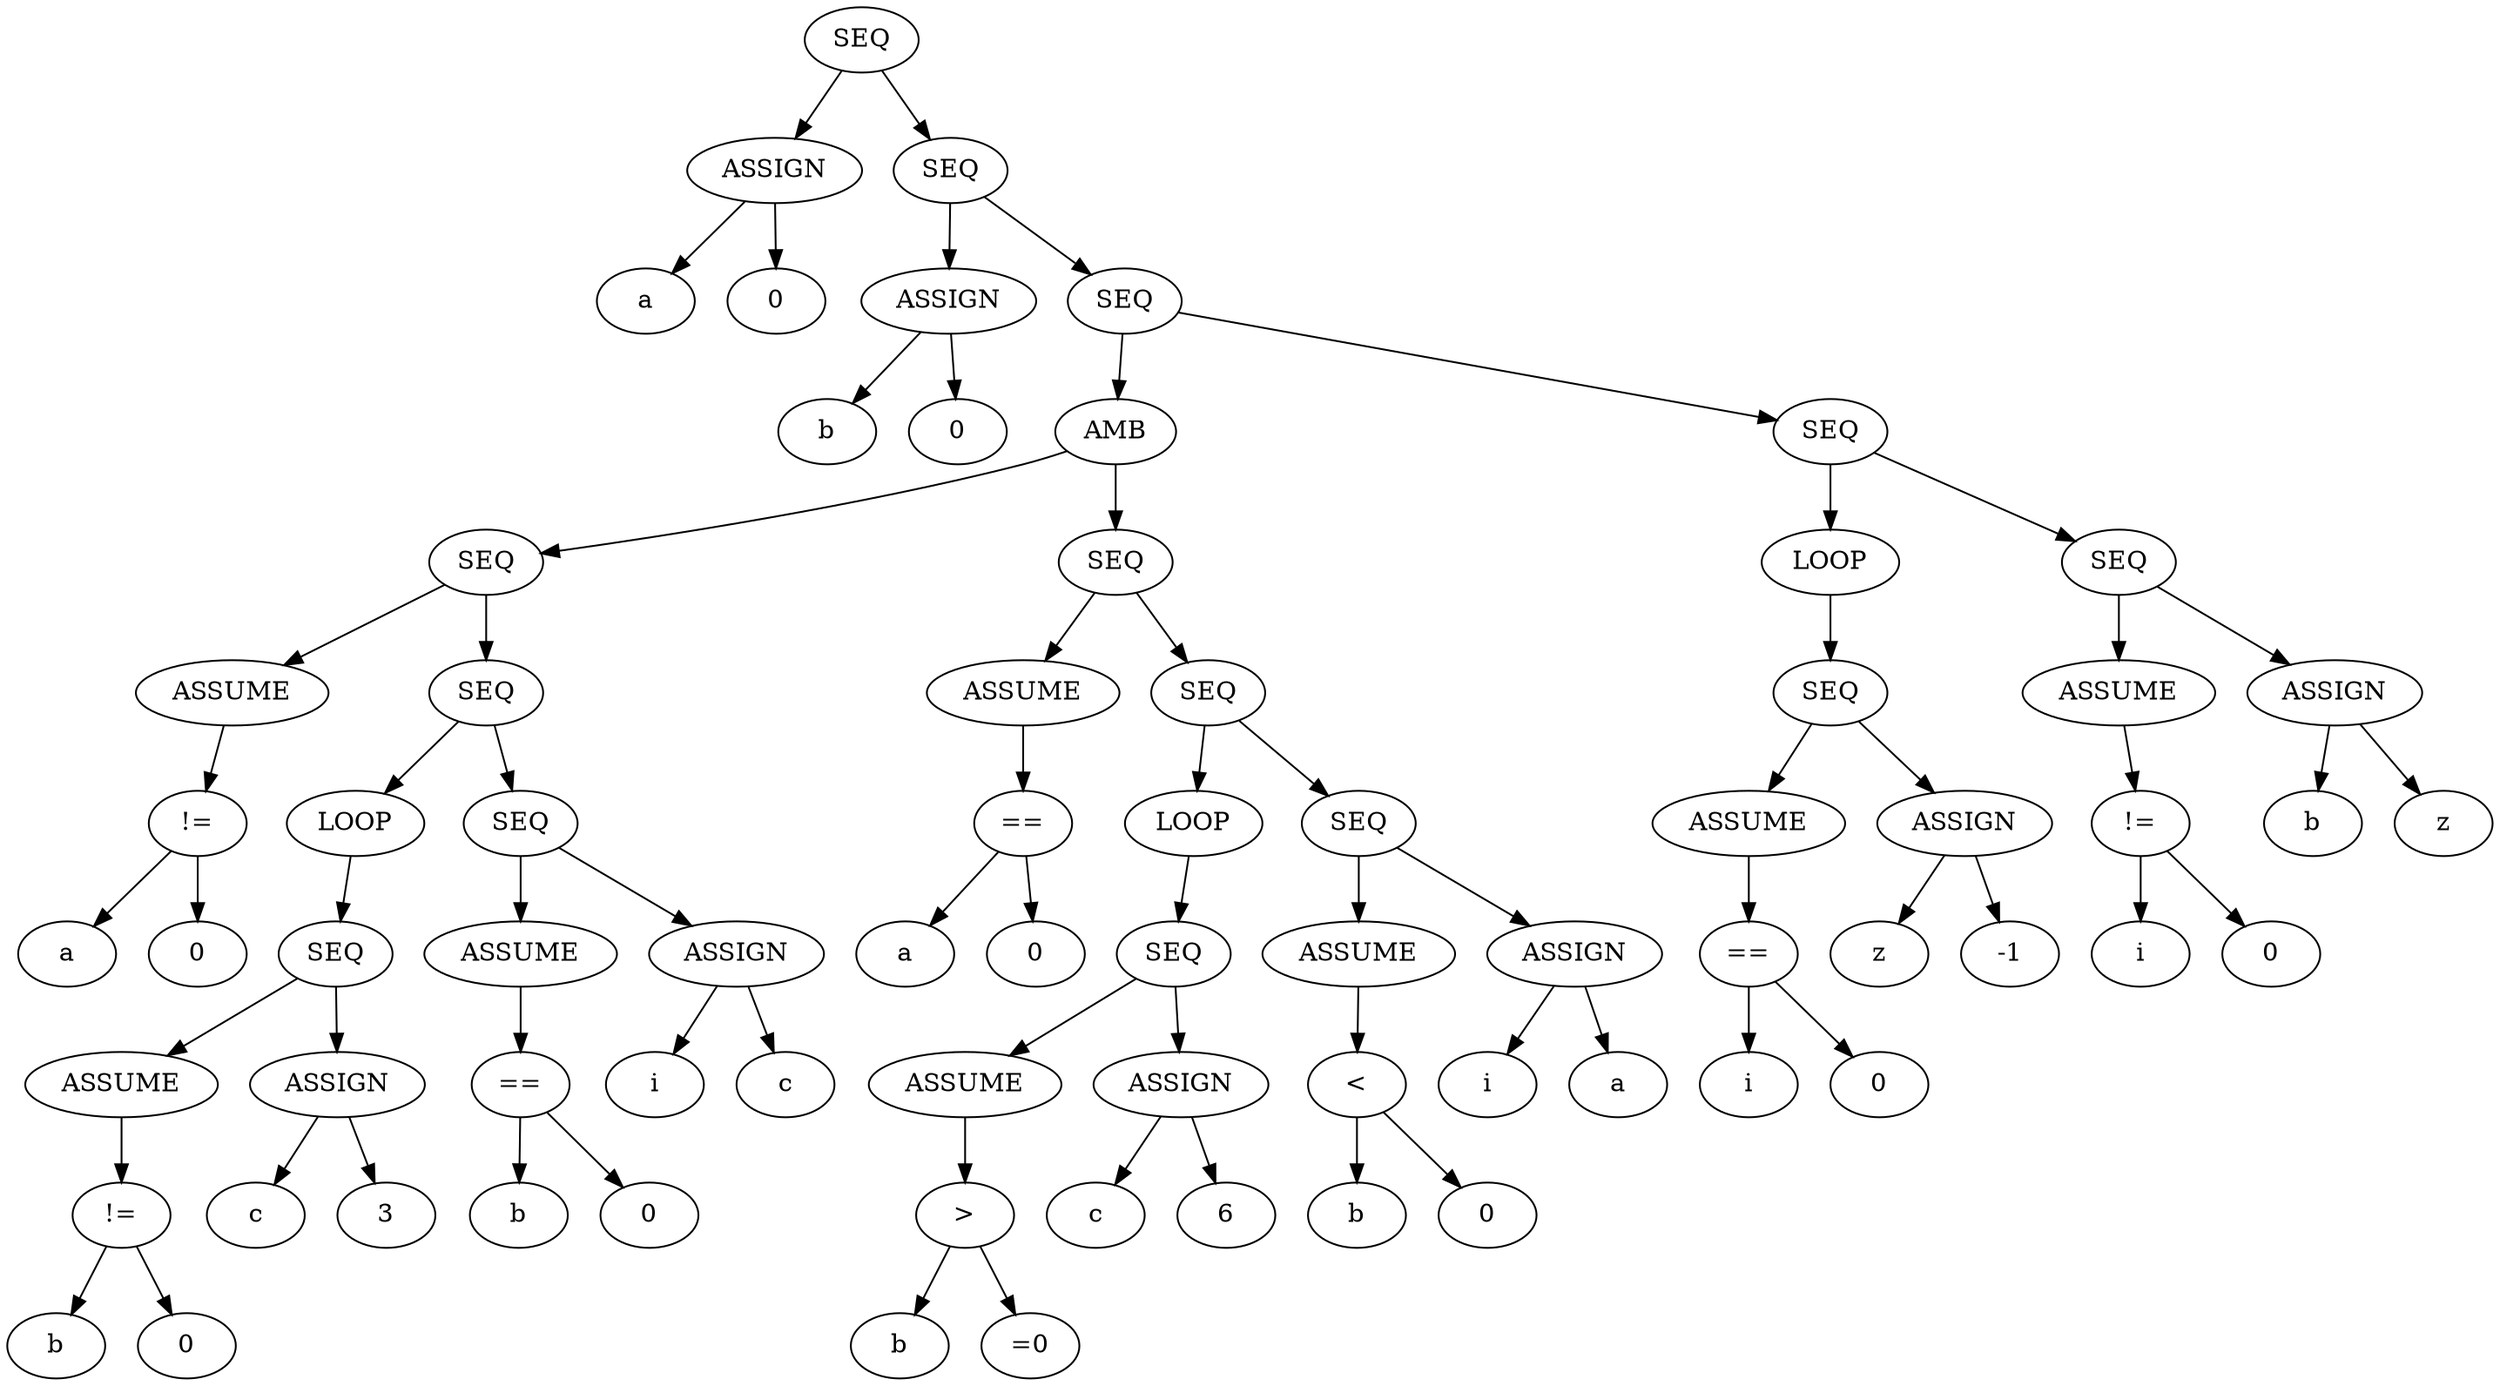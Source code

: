 // ambwhile
digraph {
	0 [label=SEQ]
	1 [label=ASSIGN]
	2 [label=a]
	1 -> 2
	3 [label=0]
	1 -> 3
	0 -> 1
	4 [label=SEQ]
	5 [label=ASSIGN]
	6 [label=b]
	5 -> 6
	7 [label=0]
	5 -> 7
	4 -> 5
	8 [label=SEQ]
	9 [label=AMB]
	10 [label=SEQ]
	11 [label=ASSUME]
	12 [label="!="]
	13 [label=a]
	12 -> 13
	14 [label=0]
	12 -> 14
	11 -> 12
	10 -> 11
	15 [label=SEQ]
	16 [label=LOOP]
	17 [label=SEQ]
	18 [label=ASSUME]
	19 [label="!="]
	20 [label=b]
	19 -> 20
	21 [label=0]
	19 -> 21
	18 -> 19
	17 -> 18
	22 [label=ASSIGN]
	23 [label=c]
	22 -> 23
	24 [label=3]
	22 -> 24
	17 -> 22
	16 -> 17
	15 -> 16
	25 [label=SEQ]
	26 [label=ASSUME]
	27 [label="=="]
	28 [label=b]
	27 -> 28
	29 [label=0]
	27 -> 29
	26 -> 27
	25 -> 26
	30 [label=ASSIGN]
	31 [label=i]
	30 -> 31
	32 [label=c]
	30 -> 32
	25 -> 30
	15 -> 25
	10 -> 15
	9 -> 10
	33 [label=SEQ]
	34 [label=ASSUME]
	35 [label="=="]
	36 [label=a]
	35 -> 36
	37 [label=0]
	35 -> 37
	34 -> 35
	33 -> 34
	38 [label=SEQ]
	39 [label=LOOP]
	40 [label=SEQ]
	41 [label=ASSUME]
	42 [label=">"]
	43 [label=b]
	42 -> 43
	44 [label="=0"]
	42 -> 44
	41 -> 42
	40 -> 41
	45 [label=ASSIGN]
	46 [label=c]
	45 -> 46
	47 [label=6]
	45 -> 47
	40 -> 45
	39 -> 40
	38 -> 39
	48 [label=SEQ]
	49 [label=ASSUME]
	50 [label="<"]
	51 [label=b]
	50 -> 51
	52 [label=0]
	50 -> 52
	49 -> 50
	48 -> 49
	53 [label=ASSIGN]
	54 [label=i]
	53 -> 54
	55 [label=a]
	53 -> 55
	48 -> 53
	38 -> 48
	33 -> 38
	9 -> 33
	8 -> 9
	56 [label=SEQ]
	57 [label=LOOP]
	58 [label=SEQ]
	59 [label=ASSUME]
	60 [label="=="]
	61 [label=i]
	60 -> 61
	62 [label=0]
	60 -> 62
	59 -> 60
	58 -> 59
	63 [label=ASSIGN]
	64 [label=z]
	63 -> 64
	65 [label=-1]
	63 -> 65
	58 -> 63
	57 -> 58
	56 -> 57
	66 [label=SEQ]
	67 [label=ASSUME]
	68 [label="!="]
	69 [label=i]
	68 -> 69
	70 [label=0]
	68 -> 70
	67 -> 68
	66 -> 67
	71 [label=ASSIGN]
	72 [label=b]
	71 -> 72
	73 [label=z]
	71 -> 73
	66 -> 71
	56 -> 66
	8 -> 56
	4 -> 8
	0 -> 4
}
